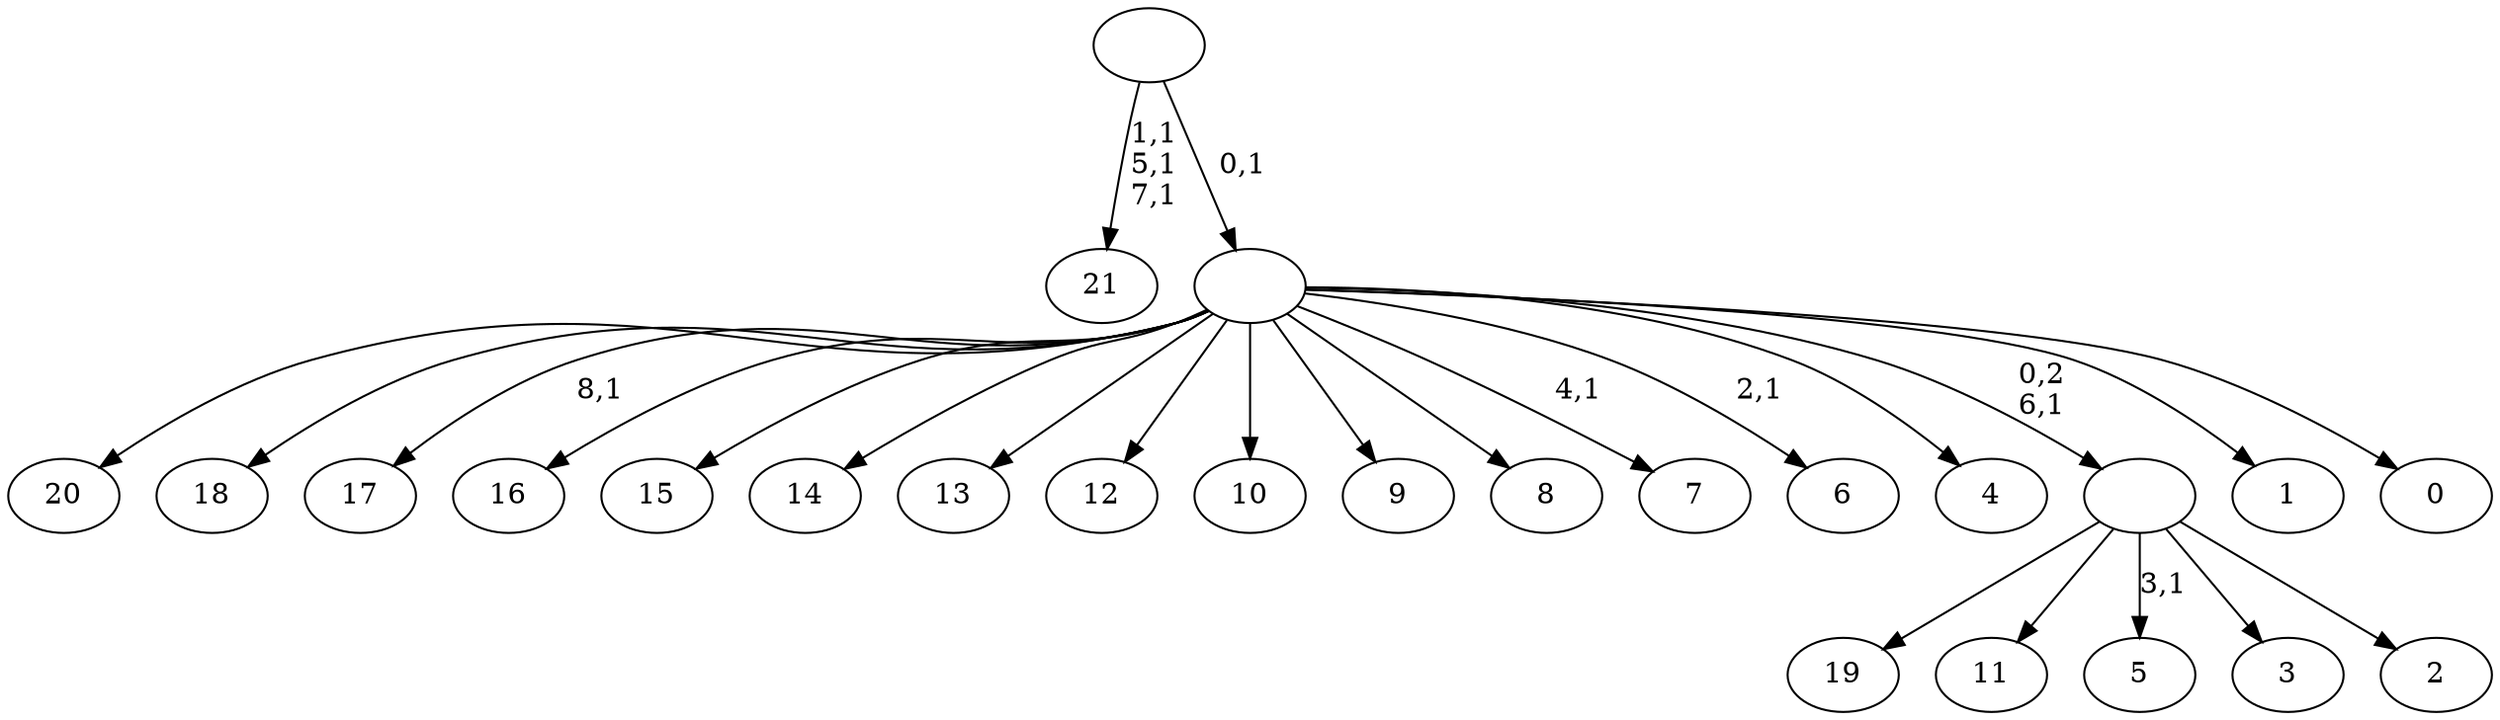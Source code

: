 digraph T {
	31 [label="21"]
	27 [label="20"]
	26 [label="19"]
	25 [label="18"]
	24 [label="17"]
	22 [label="16"]
	21 [label="15"]
	20 [label="14"]
	19 [label="13"]
	18 [label="12"]
	17 [label="11"]
	16 [label="10"]
	15 [label="9"]
	14 [label="8"]
	13 [label="7"]
	11 [label="6"]
	9 [label="5"]
	7 [label="4"]
	6 [label="3"]
	5 [label="2"]
	4 [label=""]
	3 [label="1"]
	2 [label="0"]
	1 [label=""]
	0 [label=""]
	4 -> 9 [label="3,1"]
	4 -> 26 [label=""]
	4 -> 17 [label=""]
	4 -> 6 [label=""]
	4 -> 5 [label=""]
	1 -> 11 [label="2,1"]
	1 -> 13 [label="4,1"]
	1 -> 24 [label="8,1"]
	1 -> 27 [label=""]
	1 -> 25 [label=""]
	1 -> 22 [label=""]
	1 -> 21 [label=""]
	1 -> 20 [label=""]
	1 -> 19 [label=""]
	1 -> 18 [label=""]
	1 -> 16 [label=""]
	1 -> 15 [label=""]
	1 -> 14 [label=""]
	1 -> 7 [label=""]
	1 -> 4 [label="0,2\n6,1"]
	1 -> 3 [label=""]
	1 -> 2 [label=""]
	0 -> 31 [label="1,1\n5,1\n7,1"]
	0 -> 1 [label="0,1"]
}
